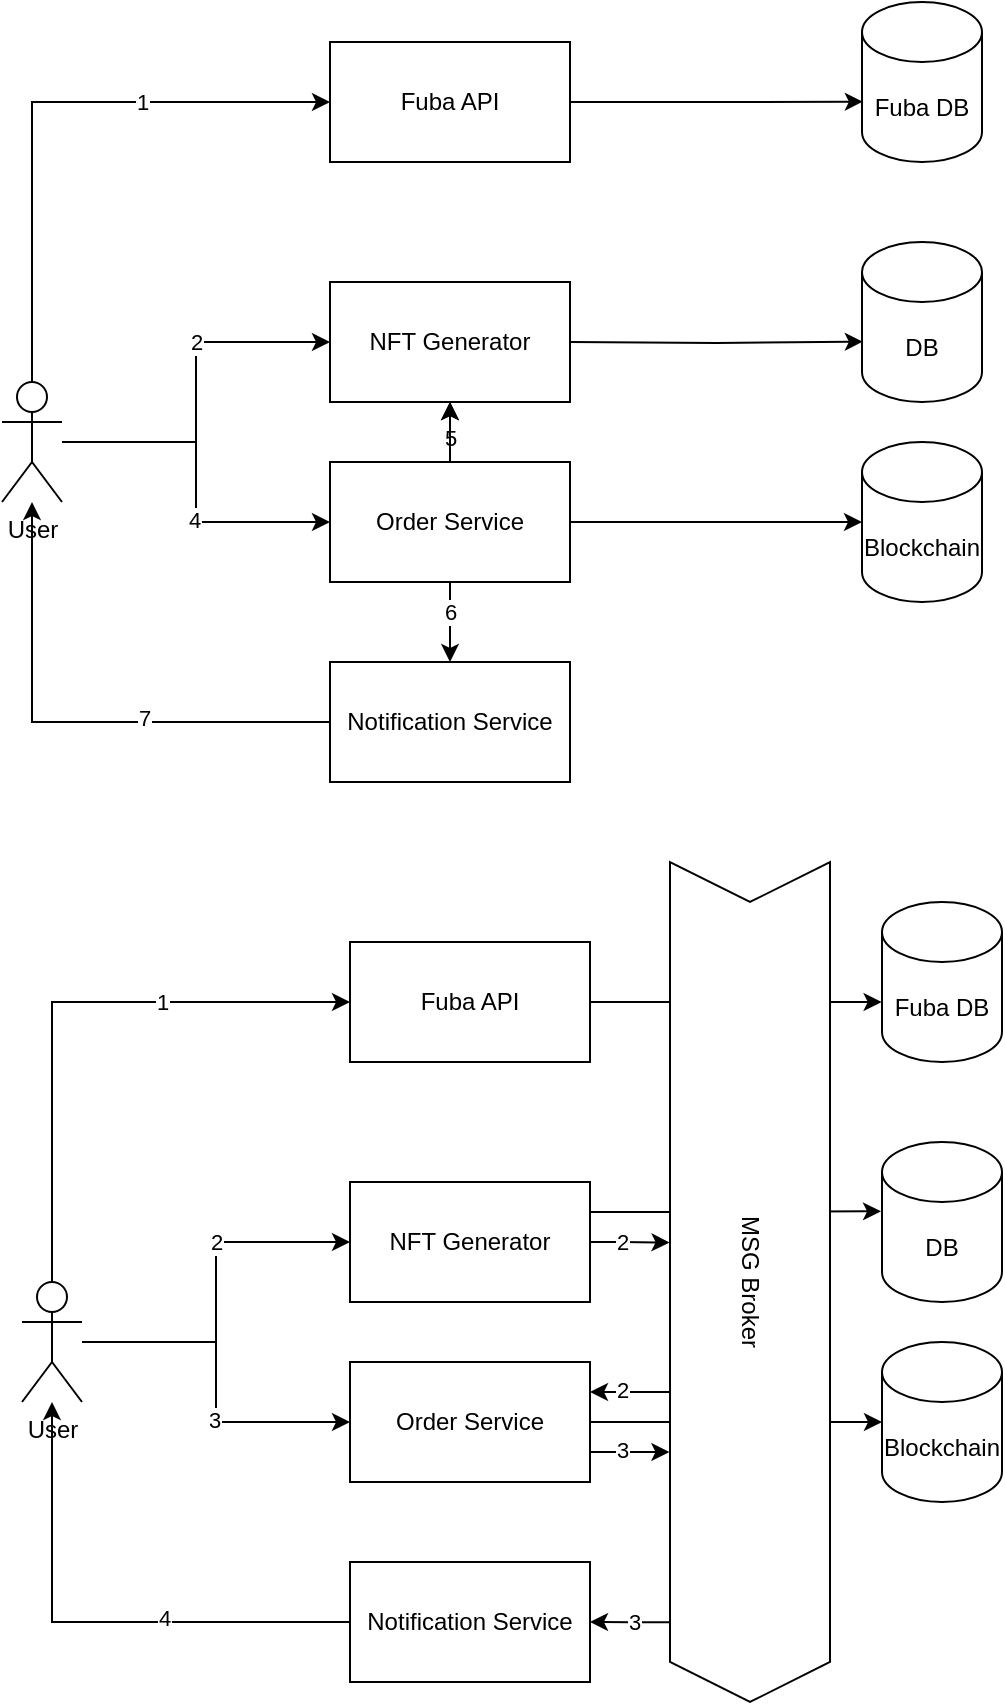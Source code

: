 <mxfile version="24.3.0" type="device">
  <diagram name="Seite-1" id="2SJi_EEj73-4AAKXjIrF">
    <mxGraphModel dx="1265" dy="703" grid="1" gridSize="10" guides="1" tooltips="1" connect="1" arrows="1" fold="1" page="1" pageScale="1" pageWidth="827" pageHeight="1169" math="0" shadow="0">
      <root>
        <mxCell id="0" />
        <mxCell id="1" parent="0" />
        <mxCell id="mvqldjlIKxN_tyC5Y_Is-14" style="edgeStyle=orthogonalEdgeStyle;rounded=0;orthogonalLoop=1;jettySize=auto;html=1;entryX=0;entryY=0.5;entryDx=0;entryDy=0;" edge="1" parent="1" source="mvqldjlIKxN_tyC5Y_Is-1" target="mvqldjlIKxN_tyC5Y_Is-3">
          <mxGeometry relative="1" as="geometry" />
        </mxCell>
        <mxCell id="mvqldjlIKxN_tyC5Y_Is-15" value="2" style="edgeLabel;html=1;align=center;verticalAlign=middle;resizable=0;points=[];" vertex="1" connectable="0" parent="mvqldjlIKxN_tyC5Y_Is-14">
          <mxGeometry x="0.161" relative="1" as="geometry">
            <mxPoint y="-10" as="offset" />
          </mxGeometry>
        </mxCell>
        <mxCell id="mvqldjlIKxN_tyC5Y_Is-16" style="edgeStyle=orthogonalEdgeStyle;rounded=0;orthogonalLoop=1;jettySize=auto;html=1;entryX=0;entryY=0.5;entryDx=0;entryDy=0;" edge="1" parent="1" source="mvqldjlIKxN_tyC5Y_Is-1" target="mvqldjlIKxN_tyC5Y_Is-4">
          <mxGeometry relative="1" as="geometry" />
        </mxCell>
        <mxCell id="mvqldjlIKxN_tyC5Y_Is-17" value="4" style="edgeLabel;html=1;align=center;verticalAlign=middle;resizable=0;points=[];" vertex="1" connectable="0" parent="mvqldjlIKxN_tyC5Y_Is-16">
          <mxGeometry x="0.218" y="-1" relative="1" as="geometry">
            <mxPoint as="offset" />
          </mxGeometry>
        </mxCell>
        <mxCell id="mvqldjlIKxN_tyC5Y_Is-1" value="User" style="shape=umlActor;verticalLabelPosition=bottom;verticalAlign=top;html=1;outlineConnect=0;" vertex="1" parent="1">
          <mxGeometry x="130" y="360" width="30" height="60" as="geometry" />
        </mxCell>
        <mxCell id="mvqldjlIKxN_tyC5Y_Is-2" value="Fuba API" style="rounded=0;whiteSpace=wrap;html=1;" vertex="1" parent="1">
          <mxGeometry x="294" y="190" width="120" height="60" as="geometry" />
        </mxCell>
        <mxCell id="mvqldjlIKxN_tyC5Y_Is-3" value="NFT Generator" style="rounded=0;whiteSpace=wrap;html=1;" vertex="1" parent="1">
          <mxGeometry x="294" y="310" width="120" height="60" as="geometry" />
        </mxCell>
        <mxCell id="mvqldjlIKxN_tyC5Y_Is-20" style="edgeStyle=orthogonalEdgeStyle;rounded=0;orthogonalLoop=1;jettySize=auto;html=1;exitX=0.5;exitY=0;exitDx=0;exitDy=0;entryX=0.5;entryY=1;entryDx=0;entryDy=0;" edge="1" parent="1" source="mvqldjlIKxN_tyC5Y_Is-4" target="mvqldjlIKxN_tyC5Y_Is-3">
          <mxGeometry relative="1" as="geometry" />
        </mxCell>
        <mxCell id="mvqldjlIKxN_tyC5Y_Is-21" value="5" style="edgeLabel;html=1;align=center;verticalAlign=middle;resizable=0;points=[];" vertex="1" connectable="0" parent="mvqldjlIKxN_tyC5Y_Is-20">
          <mxGeometry x="-0.215" relative="1" as="geometry">
            <mxPoint as="offset" />
          </mxGeometry>
        </mxCell>
        <mxCell id="mvqldjlIKxN_tyC5Y_Is-25" style="edgeStyle=orthogonalEdgeStyle;rounded=0;orthogonalLoop=1;jettySize=auto;html=1;exitX=0.5;exitY=1;exitDx=0;exitDy=0;" edge="1" parent="1" source="mvqldjlIKxN_tyC5Y_Is-4" target="mvqldjlIKxN_tyC5Y_Is-5">
          <mxGeometry relative="1" as="geometry" />
        </mxCell>
        <mxCell id="mvqldjlIKxN_tyC5Y_Is-26" value="6" style="edgeLabel;html=1;align=center;verticalAlign=middle;resizable=0;points=[];" vertex="1" connectable="0" parent="mvqldjlIKxN_tyC5Y_Is-25">
          <mxGeometry x="-0.248" relative="1" as="geometry">
            <mxPoint as="offset" />
          </mxGeometry>
        </mxCell>
        <mxCell id="mvqldjlIKxN_tyC5Y_Is-27" value="" style="edgeStyle=orthogonalEdgeStyle;rounded=0;orthogonalLoop=1;jettySize=auto;html=1;" edge="1" parent="1" source="mvqldjlIKxN_tyC5Y_Is-4" target="mvqldjlIKxN_tyC5Y_Is-3">
          <mxGeometry relative="1" as="geometry" />
        </mxCell>
        <mxCell id="mvqldjlIKxN_tyC5Y_Is-4" value="Order Service" style="rounded=0;whiteSpace=wrap;html=1;" vertex="1" parent="1">
          <mxGeometry x="294" y="400" width="120" height="60" as="geometry" />
        </mxCell>
        <mxCell id="mvqldjlIKxN_tyC5Y_Is-18" style="edgeStyle=orthogonalEdgeStyle;rounded=0;orthogonalLoop=1;jettySize=auto;html=1;exitX=0;exitY=0.5;exitDx=0;exitDy=0;" edge="1" parent="1" source="mvqldjlIKxN_tyC5Y_Is-5" target="mvqldjlIKxN_tyC5Y_Is-1">
          <mxGeometry relative="1" as="geometry" />
        </mxCell>
        <mxCell id="mvqldjlIKxN_tyC5Y_Is-19" value="7" style="edgeLabel;html=1;align=center;verticalAlign=middle;resizable=0;points=[];" vertex="1" connectable="0" parent="mvqldjlIKxN_tyC5Y_Is-18">
          <mxGeometry x="-0.13" y="-2" relative="1" as="geometry">
            <mxPoint x="19" as="offset" />
          </mxGeometry>
        </mxCell>
        <mxCell id="mvqldjlIKxN_tyC5Y_Is-5" value="Notification Service" style="rounded=0;whiteSpace=wrap;html=1;" vertex="1" parent="1">
          <mxGeometry x="294" y="500" width="120" height="60" as="geometry" />
        </mxCell>
        <mxCell id="mvqldjlIKxN_tyC5Y_Is-6" value="Fuba DB" style="shape=cylinder3;whiteSpace=wrap;html=1;boundedLbl=1;backgroundOutline=1;size=15;" vertex="1" parent="1">
          <mxGeometry x="560" y="170" width="60" height="80" as="geometry" />
        </mxCell>
        <mxCell id="mvqldjlIKxN_tyC5Y_Is-7" value="Blockchain" style="shape=cylinder3;whiteSpace=wrap;html=1;boundedLbl=1;backgroundOutline=1;size=15;" vertex="1" parent="1">
          <mxGeometry x="560" y="390" width="60" height="80" as="geometry" />
        </mxCell>
        <mxCell id="mvqldjlIKxN_tyC5Y_Is-8" style="edgeStyle=orthogonalEdgeStyle;rounded=0;orthogonalLoop=1;jettySize=auto;html=1;exitX=0;exitY=0.5;exitDx=0;exitDy=0;entryX=0.5;entryY=0;entryDx=0;entryDy=0;entryPerimeter=0;endArrow=none;endFill=0;startArrow=classic;startFill=1;" edge="1" parent="1" source="mvqldjlIKxN_tyC5Y_Is-2" target="mvqldjlIKxN_tyC5Y_Is-1">
          <mxGeometry relative="1" as="geometry" />
        </mxCell>
        <mxCell id="mvqldjlIKxN_tyC5Y_Is-9" value="1" style="edgeLabel;html=1;align=center;verticalAlign=middle;resizable=0;points=[];" vertex="1" connectable="0" parent="mvqldjlIKxN_tyC5Y_Is-8">
          <mxGeometry x="-0.037" y="-2" relative="1" as="geometry">
            <mxPoint x="45" y="2" as="offset" />
          </mxGeometry>
        </mxCell>
        <mxCell id="mvqldjlIKxN_tyC5Y_Is-11" style="edgeStyle=orthogonalEdgeStyle;rounded=0;orthogonalLoop=1;jettySize=auto;html=1;exitX=1;exitY=0.5;exitDx=0;exitDy=0;entryX=0.007;entryY=0.623;entryDx=0;entryDy=0;entryPerimeter=0;" edge="1" parent="1" source="mvqldjlIKxN_tyC5Y_Is-2" target="mvqldjlIKxN_tyC5Y_Is-6">
          <mxGeometry relative="1" as="geometry" />
        </mxCell>
        <mxCell id="mvqldjlIKxN_tyC5Y_Is-24" style="edgeStyle=orthogonalEdgeStyle;rounded=0;orthogonalLoop=1;jettySize=auto;html=1;exitX=1;exitY=0.5;exitDx=0;exitDy=0;entryX=0;entryY=0.5;entryDx=0;entryDy=0;entryPerimeter=0;" edge="1" parent="1" source="mvqldjlIKxN_tyC5Y_Is-4" target="mvqldjlIKxN_tyC5Y_Is-7">
          <mxGeometry relative="1" as="geometry" />
        </mxCell>
        <mxCell id="mvqldjlIKxN_tyC5Y_Is-29" style="edgeStyle=orthogonalEdgeStyle;rounded=0;orthogonalLoop=1;jettySize=auto;html=1;entryX=0;entryY=0.5;entryDx=0;entryDy=0;" edge="1" parent="1" source="mvqldjlIKxN_tyC5Y_Is-33" target="mvqldjlIKxN_tyC5Y_Is-37">
          <mxGeometry relative="1" as="geometry" />
        </mxCell>
        <mxCell id="mvqldjlIKxN_tyC5Y_Is-30" value="2" style="edgeLabel;html=1;align=center;verticalAlign=middle;resizable=0;points=[];" vertex="1" connectable="0" parent="mvqldjlIKxN_tyC5Y_Is-29">
          <mxGeometry x="0.161" relative="1" as="geometry">
            <mxPoint y="-10" as="offset" />
          </mxGeometry>
        </mxCell>
        <mxCell id="mvqldjlIKxN_tyC5Y_Is-31" style="edgeStyle=orthogonalEdgeStyle;rounded=0;orthogonalLoop=1;jettySize=auto;html=1;entryX=0;entryY=0.5;entryDx=0;entryDy=0;" edge="1" parent="1" source="mvqldjlIKxN_tyC5Y_Is-33" target="mvqldjlIKxN_tyC5Y_Is-43">
          <mxGeometry relative="1" as="geometry" />
        </mxCell>
        <mxCell id="mvqldjlIKxN_tyC5Y_Is-32" value="3" style="edgeLabel;html=1;align=center;verticalAlign=middle;resizable=0;points=[];" vertex="1" connectable="0" parent="mvqldjlIKxN_tyC5Y_Is-31">
          <mxGeometry x="0.218" y="-1" relative="1" as="geometry">
            <mxPoint as="offset" />
          </mxGeometry>
        </mxCell>
        <mxCell id="mvqldjlIKxN_tyC5Y_Is-33" value="User" style="shape=umlActor;verticalLabelPosition=bottom;verticalAlign=top;html=1;outlineConnect=0;" vertex="1" parent="1">
          <mxGeometry x="140" y="810" width="30" height="60" as="geometry" />
        </mxCell>
        <mxCell id="mvqldjlIKxN_tyC5Y_Is-34" value="Fuba API" style="rounded=0;whiteSpace=wrap;html=1;" vertex="1" parent="1">
          <mxGeometry x="304" y="640" width="120" height="60" as="geometry" />
        </mxCell>
        <mxCell id="mvqldjlIKxN_tyC5Y_Is-35" style="edgeStyle=orthogonalEdgeStyle;rounded=0;orthogonalLoop=1;jettySize=auto;html=1;exitX=1;exitY=0.5;exitDx=0;exitDy=0;entryX=0.453;entryY=1.003;entryDx=0;entryDy=0;entryPerimeter=0;" edge="1" parent="1" source="mvqldjlIKxN_tyC5Y_Is-37" target="mvqldjlIKxN_tyC5Y_Is-53">
          <mxGeometry relative="1" as="geometry">
            <Array as="points">
              <mxPoint x="440" y="790" />
            </Array>
          </mxGeometry>
        </mxCell>
        <mxCell id="mvqldjlIKxN_tyC5Y_Is-58" value="2" style="edgeLabel;html=1;align=center;verticalAlign=middle;resizable=0;points=[];" vertex="1" connectable="0" parent="mvqldjlIKxN_tyC5Y_Is-35">
          <mxGeometry x="-0.2" relative="1" as="geometry">
            <mxPoint as="offset" />
          </mxGeometry>
        </mxCell>
        <mxCell id="mvqldjlIKxN_tyC5Y_Is-67" style="edgeStyle=orthogonalEdgeStyle;rounded=0;orthogonalLoop=1;jettySize=auto;html=1;exitX=1;exitY=0.25;exitDx=0;exitDy=0;entryX=-0.008;entryY=0.433;entryDx=0;entryDy=0;entryPerimeter=0;" edge="1" parent="1" source="mvqldjlIKxN_tyC5Y_Is-37" target="mvqldjlIKxN_tyC5Y_Is-66">
          <mxGeometry relative="1" as="geometry" />
        </mxCell>
        <mxCell id="mvqldjlIKxN_tyC5Y_Is-37" value="NFT Generator" style="rounded=0;whiteSpace=wrap;html=1;" vertex="1" parent="1">
          <mxGeometry x="304" y="760" width="120" height="60" as="geometry" />
        </mxCell>
        <mxCell id="mvqldjlIKxN_tyC5Y_Is-43" value="Order Service" style="rounded=0;whiteSpace=wrap;html=1;" vertex="1" parent="1">
          <mxGeometry x="304" y="850" width="120" height="60" as="geometry" />
        </mxCell>
        <mxCell id="mvqldjlIKxN_tyC5Y_Is-44" style="edgeStyle=orthogonalEdgeStyle;rounded=0;orthogonalLoop=1;jettySize=auto;html=1;exitX=0;exitY=0.5;exitDx=0;exitDy=0;" edge="1" parent="1" source="mvqldjlIKxN_tyC5Y_Is-46" target="mvqldjlIKxN_tyC5Y_Is-33">
          <mxGeometry relative="1" as="geometry" />
        </mxCell>
        <mxCell id="mvqldjlIKxN_tyC5Y_Is-45" value="4" style="edgeLabel;html=1;align=center;verticalAlign=middle;resizable=0;points=[];" vertex="1" connectable="0" parent="mvqldjlIKxN_tyC5Y_Is-44">
          <mxGeometry x="-0.13" y="-2" relative="1" as="geometry">
            <mxPoint x="19" as="offset" />
          </mxGeometry>
        </mxCell>
        <mxCell id="mvqldjlIKxN_tyC5Y_Is-46" value="Notification Service" style="rounded=0;whiteSpace=wrap;html=1;" vertex="1" parent="1">
          <mxGeometry x="304" y="950" width="120" height="60" as="geometry" />
        </mxCell>
        <mxCell id="mvqldjlIKxN_tyC5Y_Is-47" value="Fuba DB" style="shape=cylinder3;whiteSpace=wrap;html=1;boundedLbl=1;backgroundOutline=1;size=15;" vertex="1" parent="1">
          <mxGeometry x="570" y="620" width="60" height="80" as="geometry" />
        </mxCell>
        <mxCell id="mvqldjlIKxN_tyC5Y_Is-48" value="Blockchain" style="shape=cylinder3;whiteSpace=wrap;html=1;boundedLbl=1;backgroundOutline=1;size=15;" vertex="1" parent="1">
          <mxGeometry x="570" y="840" width="60" height="80" as="geometry" />
        </mxCell>
        <mxCell id="mvqldjlIKxN_tyC5Y_Is-49" style="edgeStyle=orthogonalEdgeStyle;rounded=0;orthogonalLoop=1;jettySize=auto;html=1;exitX=0;exitY=0.5;exitDx=0;exitDy=0;entryX=0.5;entryY=0;entryDx=0;entryDy=0;entryPerimeter=0;endArrow=none;endFill=0;startArrow=classic;startFill=1;" edge="1" parent="1" source="mvqldjlIKxN_tyC5Y_Is-34" target="mvqldjlIKxN_tyC5Y_Is-33">
          <mxGeometry relative="1" as="geometry" />
        </mxCell>
        <mxCell id="mvqldjlIKxN_tyC5Y_Is-50" value="1" style="edgeLabel;html=1;align=center;verticalAlign=middle;resizable=0;points=[];" vertex="1" connectable="0" parent="mvqldjlIKxN_tyC5Y_Is-49">
          <mxGeometry x="-0.037" y="-2" relative="1" as="geometry">
            <mxPoint x="45" y="2" as="offset" />
          </mxGeometry>
        </mxCell>
        <mxCell id="mvqldjlIKxN_tyC5Y_Is-55" style="edgeStyle=orthogonalEdgeStyle;rounded=0;orthogonalLoop=1;jettySize=auto;html=1;exitX=1;exitY=0.5;exitDx=0;exitDy=0;entryX=-0.003;entryY=0.625;entryDx=0;entryDy=0;entryPerimeter=0;" edge="1" parent="1" source="mvqldjlIKxN_tyC5Y_Is-34" target="mvqldjlIKxN_tyC5Y_Is-47">
          <mxGeometry relative="1" as="geometry" />
        </mxCell>
        <mxCell id="mvqldjlIKxN_tyC5Y_Is-56" style="edgeStyle=orthogonalEdgeStyle;rounded=0;orthogonalLoop=1;jettySize=auto;html=1;exitX=1;exitY=0.5;exitDx=0;exitDy=0;entryX=0;entryY=0.5;entryDx=0;entryDy=0;entryPerimeter=0;" edge="1" parent="1" source="mvqldjlIKxN_tyC5Y_Is-43" target="mvqldjlIKxN_tyC5Y_Is-48">
          <mxGeometry relative="1" as="geometry" />
        </mxCell>
        <mxCell id="mvqldjlIKxN_tyC5Y_Is-59" style="edgeStyle=orthogonalEdgeStyle;rounded=0;orthogonalLoop=1;jettySize=auto;html=1;entryX=1;entryY=0.25;entryDx=0;entryDy=0;exitX=0.631;exitY=0.999;exitDx=0;exitDy=0;exitPerimeter=0;" edge="1" parent="1" source="mvqldjlIKxN_tyC5Y_Is-53" target="mvqldjlIKxN_tyC5Y_Is-43">
          <mxGeometry relative="1" as="geometry" />
        </mxCell>
        <mxCell id="mvqldjlIKxN_tyC5Y_Is-60" value="2" style="edgeLabel;html=1;align=center;verticalAlign=middle;resizable=0;points=[];" vertex="1" connectable="0" parent="mvqldjlIKxN_tyC5Y_Is-59">
          <mxGeometry x="-0.203" y="-1" relative="1" as="geometry">
            <mxPoint x="-8" as="offset" />
          </mxGeometry>
        </mxCell>
        <mxCell id="mvqldjlIKxN_tyC5Y_Is-63" style="edgeStyle=orthogonalEdgeStyle;rounded=0;orthogonalLoop=1;jettySize=auto;html=1;entryX=1;entryY=0.5;entryDx=0;entryDy=0;exitX=0.905;exitY=0.993;exitDx=0;exitDy=0;exitPerimeter=0;" edge="1" parent="1" source="mvqldjlIKxN_tyC5Y_Is-53" target="mvqldjlIKxN_tyC5Y_Is-46">
          <mxGeometry relative="1" as="geometry" />
        </mxCell>
        <mxCell id="mvqldjlIKxN_tyC5Y_Is-64" value="3" style="edgeLabel;html=1;align=center;verticalAlign=middle;resizable=0;points=[];" vertex="1" connectable="0" parent="mvqldjlIKxN_tyC5Y_Is-63">
          <mxGeometry x="-0.085" relative="1" as="geometry">
            <mxPoint as="offset" />
          </mxGeometry>
        </mxCell>
        <mxCell id="mvqldjlIKxN_tyC5Y_Is-53" value="MSG Broker" style="shape=step;perimeter=stepPerimeter;whiteSpace=wrap;html=1;fixedSize=1;rotation=90;" vertex="1" parent="1">
          <mxGeometry x="294" y="770" width="420" height="80" as="geometry" />
        </mxCell>
        <mxCell id="mvqldjlIKxN_tyC5Y_Is-65" style="edgeStyle=orthogonalEdgeStyle;rounded=0;orthogonalLoop=1;jettySize=auto;html=1;exitX=1;exitY=0.75;exitDx=0;exitDy=0;entryX=0.703;entryY=1.004;entryDx=0;entryDy=0;entryPerimeter=0;" edge="1" parent="1" source="mvqldjlIKxN_tyC5Y_Is-43" target="mvqldjlIKxN_tyC5Y_Is-53">
          <mxGeometry relative="1" as="geometry" />
        </mxCell>
        <mxCell id="mvqldjlIKxN_tyC5Y_Is-68" value="3" style="edgeLabel;html=1;align=center;verticalAlign=middle;resizable=0;points=[];" vertex="1" connectable="0" parent="mvqldjlIKxN_tyC5Y_Is-65">
          <mxGeometry x="-0.189" y="1" relative="1" as="geometry">
            <mxPoint as="offset" />
          </mxGeometry>
        </mxCell>
        <mxCell id="mvqldjlIKxN_tyC5Y_Is-66" value="DB" style="shape=cylinder3;whiteSpace=wrap;html=1;boundedLbl=1;backgroundOutline=1;size=15;" vertex="1" parent="1">
          <mxGeometry x="570" y="740" width="60" height="80" as="geometry" />
        </mxCell>
        <mxCell id="mvqldjlIKxN_tyC5Y_Is-69" value="DB" style="shape=cylinder3;whiteSpace=wrap;html=1;boundedLbl=1;backgroundOutline=1;size=15;" vertex="1" parent="1">
          <mxGeometry x="560" y="290" width="60" height="80" as="geometry" />
        </mxCell>
        <mxCell id="mvqldjlIKxN_tyC5Y_Is-70" style="edgeStyle=orthogonalEdgeStyle;rounded=0;orthogonalLoop=1;jettySize=auto;html=1;entryX=0.007;entryY=0.623;entryDx=0;entryDy=0;entryPerimeter=0;" edge="1" parent="1" target="mvqldjlIKxN_tyC5Y_Is-69">
          <mxGeometry relative="1" as="geometry">
            <mxPoint x="414" y="340" as="sourcePoint" />
          </mxGeometry>
        </mxCell>
      </root>
    </mxGraphModel>
  </diagram>
</mxfile>
